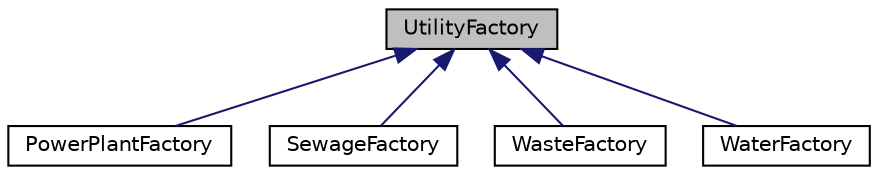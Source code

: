 digraph "UtilityFactory"
{
 // LATEX_PDF_SIZE
  edge [fontname="Helvetica",fontsize="10",labelfontname="Helvetica",labelfontsize="10"];
  node [fontname="Helvetica",fontsize="10",shape=record];
  Node1 [label="UtilityFactory",height=0.2,width=0.4,color="black", fillcolor="grey75", style="filled", fontcolor="black",tooltip=" "];
  Node1 -> Node2 [dir="back",color="midnightblue",fontsize="10",style="solid"];
  Node2 [label="PowerPlantFactory",height=0.2,width=0.4,color="black", fillcolor="white", style="filled",URL="$classPowerPlantFactory.html",tooltip=" "];
  Node1 -> Node3 [dir="back",color="midnightblue",fontsize="10",style="solid"];
  Node3 [label="SewageFactory",height=0.2,width=0.4,color="black", fillcolor="white", style="filled",URL="$classSewageFactory.html",tooltip=" "];
  Node1 -> Node4 [dir="back",color="midnightblue",fontsize="10",style="solid"];
  Node4 [label="WasteFactory",height=0.2,width=0.4,color="black", fillcolor="white", style="filled",URL="$classWasteFactory.html",tooltip=" "];
  Node1 -> Node5 [dir="back",color="midnightblue",fontsize="10",style="solid"];
  Node5 [label="WaterFactory",height=0.2,width=0.4,color="black", fillcolor="white", style="filled",URL="$classWaterFactory.html",tooltip=" "];
}
